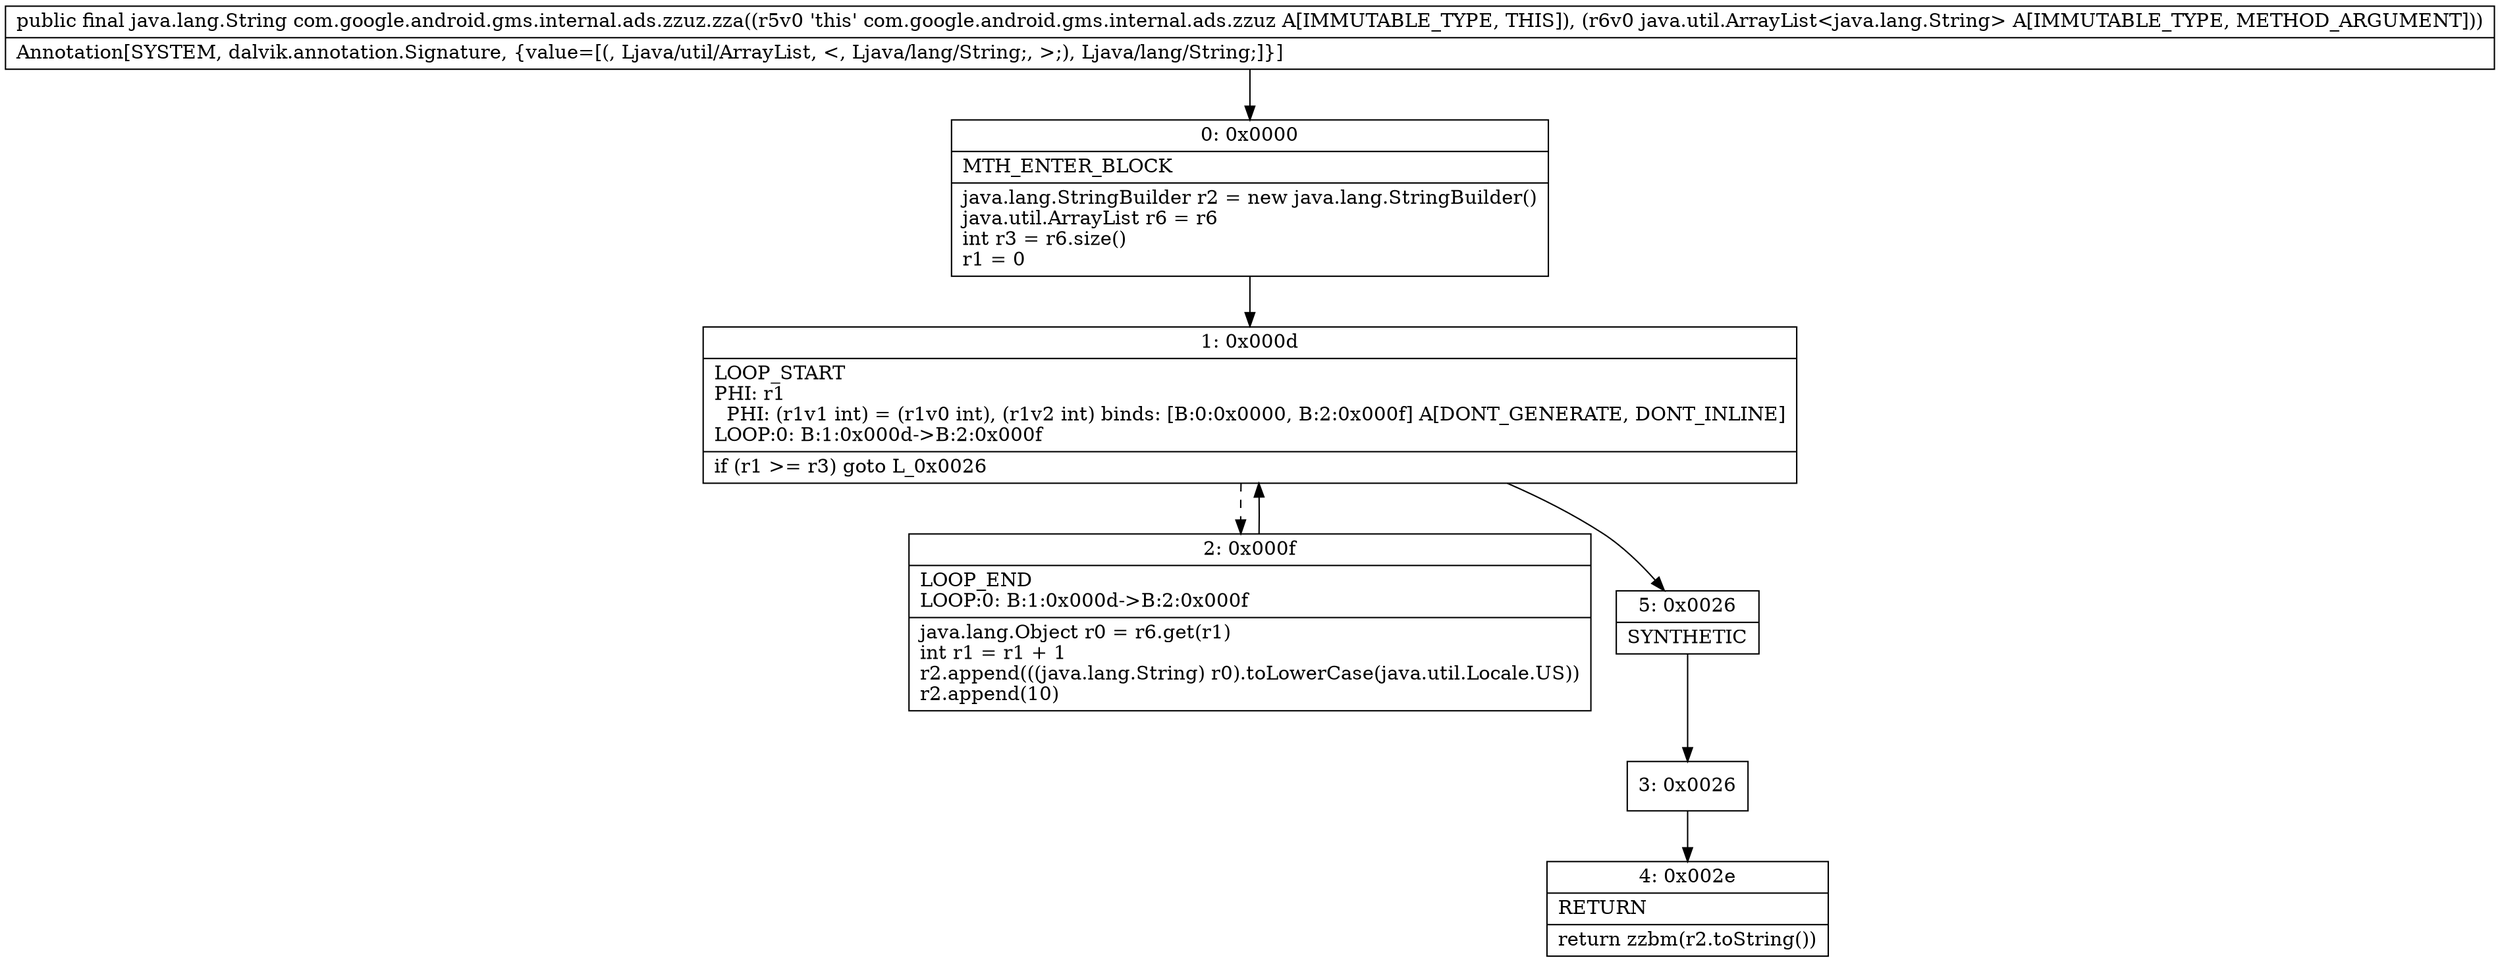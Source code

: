 digraph "CFG forcom.google.android.gms.internal.ads.zzuz.zza(Ljava\/util\/ArrayList;)Ljava\/lang\/String;" {
Node_0 [shape=record,label="{0\:\ 0x0000|MTH_ENTER_BLOCK\l|java.lang.StringBuilder r2 = new java.lang.StringBuilder()\ljava.util.ArrayList r6 = r6\lint r3 = r6.size()\lr1 = 0\l}"];
Node_1 [shape=record,label="{1\:\ 0x000d|LOOP_START\lPHI: r1 \l  PHI: (r1v1 int) = (r1v0 int), (r1v2 int) binds: [B:0:0x0000, B:2:0x000f] A[DONT_GENERATE, DONT_INLINE]\lLOOP:0: B:1:0x000d\-\>B:2:0x000f\l|if (r1 \>= r3) goto L_0x0026\l}"];
Node_2 [shape=record,label="{2\:\ 0x000f|LOOP_END\lLOOP:0: B:1:0x000d\-\>B:2:0x000f\l|java.lang.Object r0 = r6.get(r1)\lint r1 = r1 + 1\lr2.append(((java.lang.String) r0).toLowerCase(java.util.Locale.US))\lr2.append(10)\l}"];
Node_3 [shape=record,label="{3\:\ 0x0026}"];
Node_4 [shape=record,label="{4\:\ 0x002e|RETURN\l|return zzbm(r2.toString())\l}"];
Node_5 [shape=record,label="{5\:\ 0x0026|SYNTHETIC\l}"];
MethodNode[shape=record,label="{public final java.lang.String com.google.android.gms.internal.ads.zzuz.zza((r5v0 'this' com.google.android.gms.internal.ads.zzuz A[IMMUTABLE_TYPE, THIS]), (r6v0 java.util.ArrayList\<java.lang.String\> A[IMMUTABLE_TYPE, METHOD_ARGUMENT]))  | Annotation[SYSTEM, dalvik.annotation.Signature, \{value=[(, Ljava\/util\/ArrayList, \<, Ljava\/lang\/String;, \>;), Ljava\/lang\/String;]\}]\l}"];
MethodNode -> Node_0;
Node_0 -> Node_1;
Node_1 -> Node_2[style=dashed];
Node_1 -> Node_5;
Node_2 -> Node_1;
Node_3 -> Node_4;
Node_5 -> Node_3;
}


